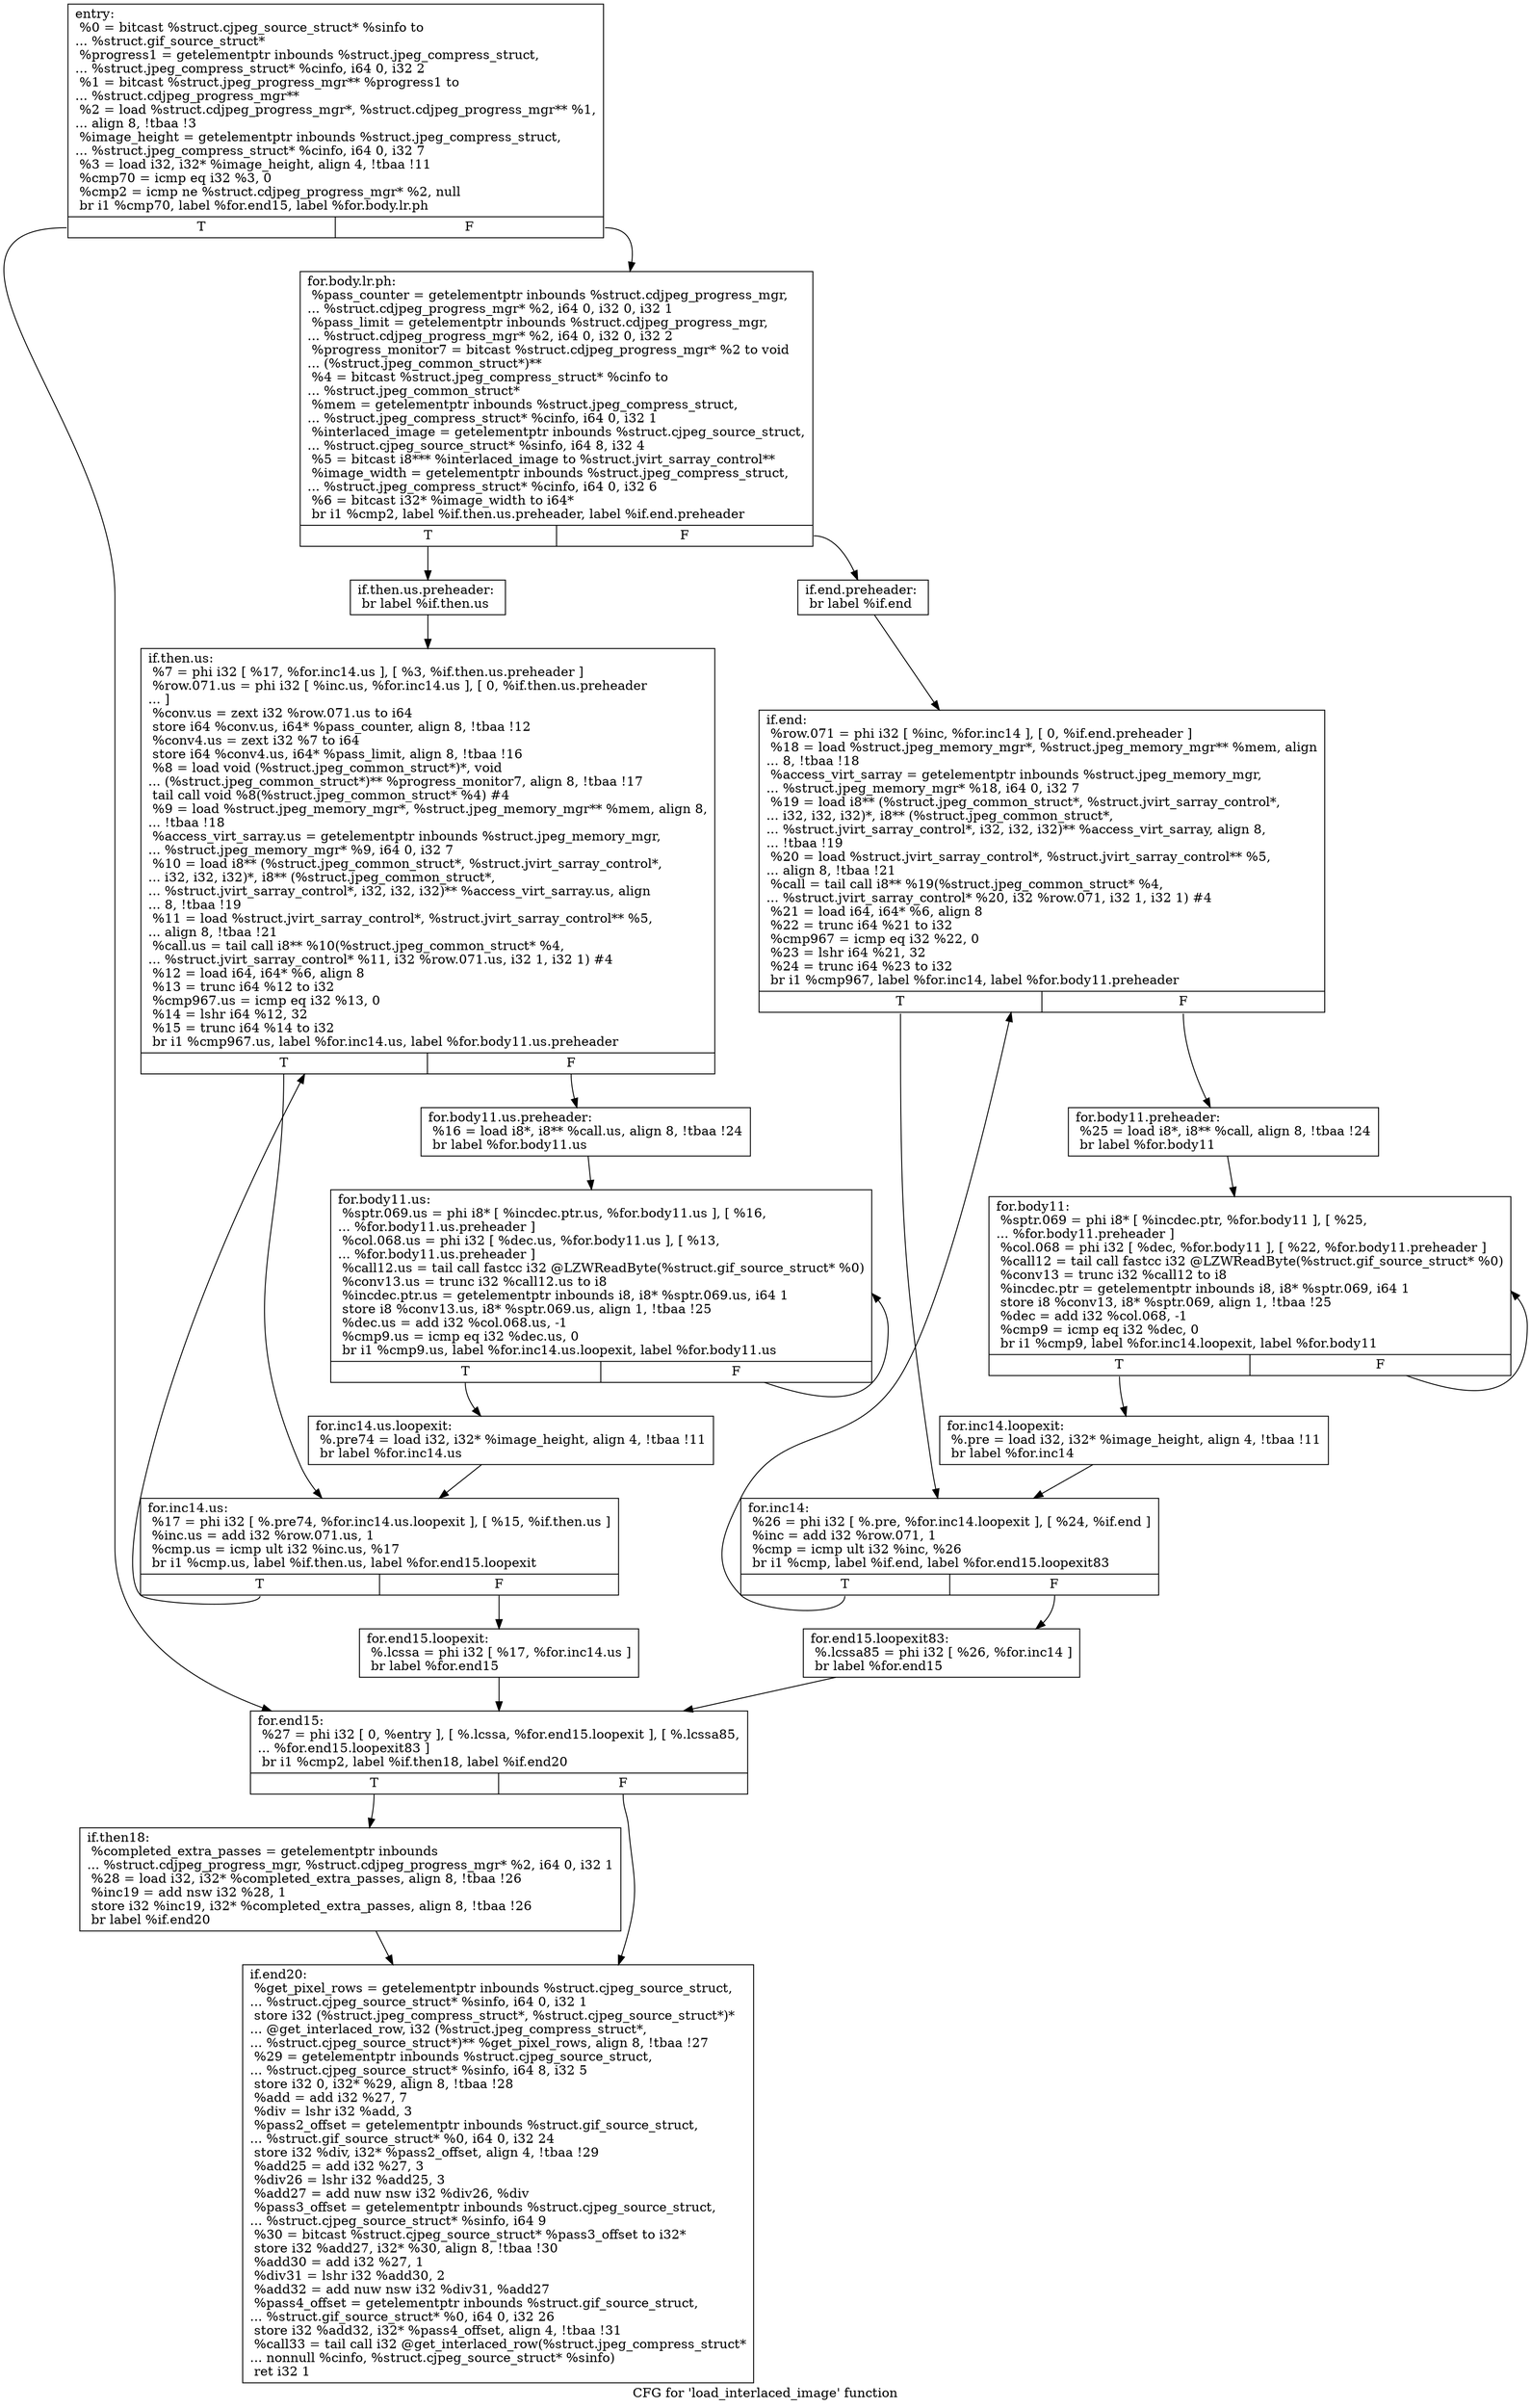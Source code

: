 digraph "CFG for 'load_interlaced_image' function" {
	label="CFG for 'load_interlaced_image' function";

	Node0x6a0f740 [shape=record,label="{entry:\l  %0 = bitcast %struct.cjpeg_source_struct* %sinfo to\l... %struct.gif_source_struct*\l  %progress1 = getelementptr inbounds %struct.jpeg_compress_struct,\l... %struct.jpeg_compress_struct* %cinfo, i64 0, i32 2\l  %1 = bitcast %struct.jpeg_progress_mgr** %progress1 to\l... %struct.cdjpeg_progress_mgr**\l  %2 = load %struct.cdjpeg_progress_mgr*, %struct.cdjpeg_progress_mgr** %1,\l... align 8, !tbaa !3\l  %image_height = getelementptr inbounds %struct.jpeg_compress_struct,\l... %struct.jpeg_compress_struct* %cinfo, i64 0, i32 7\l  %3 = load i32, i32* %image_height, align 4, !tbaa !11\l  %cmp70 = icmp eq i32 %3, 0\l  %cmp2 = icmp ne %struct.cdjpeg_progress_mgr* %2, null\l  br i1 %cmp70, label %for.end15, label %for.body.lr.ph\l|{<s0>T|<s1>F}}"];
	Node0x6a0f740:s0 -> Node0x6a12970;
	Node0x6a0f740:s1 -> Node0x6a12a50;
	Node0x6a12a50 [shape=record,label="{for.body.lr.ph:                                   \l  %pass_counter = getelementptr inbounds %struct.cdjpeg_progress_mgr,\l... %struct.cdjpeg_progress_mgr* %2, i64 0, i32 0, i32 1\l  %pass_limit = getelementptr inbounds %struct.cdjpeg_progress_mgr,\l... %struct.cdjpeg_progress_mgr* %2, i64 0, i32 0, i32 2\l  %progress_monitor7 = bitcast %struct.cdjpeg_progress_mgr* %2 to void\l... (%struct.jpeg_common_struct*)**\l  %4 = bitcast %struct.jpeg_compress_struct* %cinfo to\l... %struct.jpeg_common_struct*\l  %mem = getelementptr inbounds %struct.jpeg_compress_struct,\l... %struct.jpeg_compress_struct* %cinfo, i64 0, i32 1\l  %interlaced_image = getelementptr inbounds %struct.cjpeg_source_struct,\l... %struct.cjpeg_source_struct* %sinfo, i64 8, i32 4\l  %5 = bitcast i8*** %interlaced_image to %struct.jvirt_sarray_control**\l  %image_width = getelementptr inbounds %struct.jpeg_compress_struct,\l... %struct.jpeg_compress_struct* %cinfo, i64 0, i32 6\l  %6 = bitcast i32* %image_width to i64*\l  br i1 %cmp2, label %if.then.us.preheader, label %if.end.preheader\l|{<s0>T|<s1>F}}"];
	Node0x6a12a50:s0 -> Node0x6a132d0;
	Node0x6a12a50:s1 -> Node0x6a133d0;
	Node0x6a133d0 [shape=record,label="{if.end.preheader:                                 \l  br label %if.end\l}"];
	Node0x6a133d0 -> Node0x6a13560;
	Node0x6a132d0 [shape=record,label="{if.then.us.preheader:                             \l  br label %if.then.us\l}"];
	Node0x6a132d0 -> Node0x6a13610;
	Node0x6a13610 [shape=record,label="{if.then.us:                                       \l  %7 = phi i32 [ %17, %for.inc14.us ], [ %3, %if.then.us.preheader ]\l  %row.071.us = phi i32 [ %inc.us, %for.inc14.us ], [ 0, %if.then.us.preheader\l... ]\l  %conv.us = zext i32 %row.071.us to i64\l  store i64 %conv.us, i64* %pass_counter, align 8, !tbaa !12\l  %conv4.us = zext i32 %7 to i64\l  store i64 %conv4.us, i64* %pass_limit, align 8, !tbaa !16\l  %8 = load void (%struct.jpeg_common_struct*)*, void\l... (%struct.jpeg_common_struct*)** %progress_monitor7, align 8, !tbaa !17\l  tail call void %8(%struct.jpeg_common_struct* %4) #4\l  %9 = load %struct.jpeg_memory_mgr*, %struct.jpeg_memory_mgr** %mem, align 8,\l... !tbaa !18\l  %access_virt_sarray.us = getelementptr inbounds %struct.jpeg_memory_mgr,\l... %struct.jpeg_memory_mgr* %9, i64 0, i32 7\l  %10 = load i8** (%struct.jpeg_common_struct*, %struct.jvirt_sarray_control*,\l... i32, i32, i32)*, i8** (%struct.jpeg_common_struct*,\l... %struct.jvirt_sarray_control*, i32, i32, i32)** %access_virt_sarray.us, align\l... 8, !tbaa !19\l  %11 = load %struct.jvirt_sarray_control*, %struct.jvirt_sarray_control** %5,\l... align 8, !tbaa !21\l  %call.us = tail call i8** %10(%struct.jpeg_common_struct* %4,\l... %struct.jvirt_sarray_control* %11, i32 %row.071.us, i32 1, i32 1) #4\l  %12 = load i64, i64* %6, align 8\l  %13 = trunc i64 %12 to i32\l  %cmp967.us = icmp eq i32 %13, 0\l  %14 = lshr i64 %12, 32\l  %15 = trunc i64 %14 to i32\l  br i1 %cmp967.us, label %for.inc14.us, label %for.body11.us.preheader\l|{<s0>T|<s1>F}}"];
	Node0x6a13610:s0 -> Node0x6a13700;
	Node0x6a13610:s1 -> Node0x6a15000;
	Node0x6a15000 [shape=record,label="{for.body11.us.preheader:                          \l  %16 = load i8*, i8** %call.us, align 8, !tbaa !24\l  br label %for.body11.us\l}"];
	Node0x6a15000 -> Node0x6a13fb0;
	Node0x6a13fb0 [shape=record,label="{for.body11.us:                                    \l  %sptr.069.us = phi i8* [ %incdec.ptr.us, %for.body11.us ], [ %16,\l... %for.body11.us.preheader ]\l  %col.068.us = phi i32 [ %dec.us, %for.body11.us ], [ %13,\l... %for.body11.us.preheader ]\l  %call12.us = tail call fastcc i32 @LZWReadByte(%struct.gif_source_struct* %0)\l  %conv13.us = trunc i32 %call12.us to i8\l  %incdec.ptr.us = getelementptr inbounds i8, i8* %sptr.069.us, i64 1\l  store i8 %conv13.us, i8* %sptr.069.us, align 1, !tbaa !25\l  %dec.us = add i32 %col.068.us, -1\l  %cmp9.us = icmp eq i32 %dec.us, 0\l  br i1 %cmp9.us, label %for.inc14.us.loopexit, label %for.body11.us\l|{<s0>T|<s1>F}}"];
	Node0x6a13fb0:s0 -> Node0x6a15b20;
	Node0x6a13fb0:s1 -> Node0x6a13fb0;
	Node0x6a15b20 [shape=record,label="{for.inc14.us.loopexit:                            \l  %.pre74 = load i32, i32* %image_height, align 4, !tbaa !11\l  br label %for.inc14.us\l}"];
	Node0x6a15b20 -> Node0x6a13700;
	Node0x6a13700 [shape=record,label="{for.inc14.us:                                     \l  %17 = phi i32 [ %.pre74, %for.inc14.us.loopexit ], [ %15, %if.then.us ]\l  %inc.us = add i32 %row.071.us, 1\l  %cmp.us = icmp ult i32 %inc.us, %17\l  br i1 %cmp.us, label %if.then.us, label %for.end15.loopexit\l|{<s0>T|<s1>F}}"];
	Node0x6a13700:s0 -> Node0x6a13610;
	Node0x6a13700:s1 -> Node0x6a15dc0;
	Node0x6a13560 [shape=record,label="{if.end:                                           \l  %row.071 = phi i32 [ %inc, %for.inc14 ], [ 0, %if.end.preheader ]\l  %18 = load %struct.jpeg_memory_mgr*, %struct.jpeg_memory_mgr** %mem, align\l... 8, !tbaa !18\l  %access_virt_sarray = getelementptr inbounds %struct.jpeg_memory_mgr,\l... %struct.jpeg_memory_mgr* %18, i64 0, i32 7\l  %19 = load i8** (%struct.jpeg_common_struct*, %struct.jvirt_sarray_control*,\l... i32, i32, i32)*, i8** (%struct.jpeg_common_struct*,\l... %struct.jvirt_sarray_control*, i32, i32, i32)** %access_virt_sarray, align 8,\l... !tbaa !19\l  %20 = load %struct.jvirt_sarray_control*, %struct.jvirt_sarray_control** %5,\l... align 8, !tbaa !21\l  %call = tail call i8** %19(%struct.jpeg_common_struct* %4,\l... %struct.jvirt_sarray_control* %20, i32 %row.071, i32 1, i32 1) #4\l  %21 = load i64, i64* %6, align 8\l  %22 = trunc i64 %21 to i32\l  %cmp967 = icmp eq i32 %22, 0\l  %23 = lshr i64 %21, 32\l  %24 = trunc i64 %23 to i32\l  br i1 %cmp967, label %for.inc14, label %for.body11.preheader\l|{<s0>T|<s1>F}}"];
	Node0x6a13560:s0 -> Node0x6a15f10;
	Node0x6a13560:s1 -> Node0x6a16c50;
	Node0x6a16c50 [shape=record,label="{for.body11.preheader:                             \l  %25 = load i8*, i8** %call, align 8, !tbaa !24\l  br label %for.body11\l}"];
	Node0x6a16c50 -> Node0x6a16d90;
	Node0x6a16d90 [shape=record,label="{for.body11:                                       \l  %sptr.069 = phi i8* [ %incdec.ptr, %for.body11 ], [ %25,\l... %for.body11.preheader ]\l  %col.068 = phi i32 [ %dec, %for.body11 ], [ %22, %for.body11.preheader ]\l  %call12 = tail call fastcc i32 @LZWReadByte(%struct.gif_source_struct* %0)\l  %conv13 = trunc i32 %call12 to i8\l  %incdec.ptr = getelementptr inbounds i8, i8* %sptr.069, i64 1\l  store i8 %conv13, i8* %sptr.069, align 1, !tbaa !25\l  %dec = add i32 %col.068, -1\l  %cmp9 = icmp eq i32 %dec, 0\l  br i1 %cmp9, label %for.inc14.loopexit, label %for.body11\l|{<s0>T|<s1>F}}"];
	Node0x6a16d90:s0 -> Node0x6a177e0;
	Node0x6a16d90:s1 -> Node0x6a16d90;
	Node0x6a177e0 [shape=record,label="{for.inc14.loopexit:                               \l  %.pre = load i32, i32* %image_height, align 4, !tbaa !11\l  br label %for.inc14\l}"];
	Node0x6a177e0 -> Node0x6a15f10;
	Node0x6a15f10 [shape=record,label="{for.inc14:                                        \l  %26 = phi i32 [ %.pre, %for.inc14.loopexit ], [ %24, %if.end ]\l  %inc = add i32 %row.071, 1\l  %cmp = icmp ult i32 %inc, %26\l  br i1 %cmp, label %if.end, label %for.end15.loopexit83\l|{<s0>T|<s1>F}}"];
	Node0x6a15f10:s0 -> Node0x6a13560;
	Node0x6a15f10:s1 -> Node0x6a17a80;
	Node0x6a15dc0 [shape=record,label="{for.end15.loopexit:                               \l  %.lcssa = phi i32 [ %17, %for.inc14.us ]\l  br label %for.end15\l}"];
	Node0x6a15dc0 -> Node0x6a12970;
	Node0x6a17a80 [shape=record,label="{for.end15.loopexit83:                             \l  %.lcssa85 = phi i32 [ %26, %for.inc14 ]\l  br label %for.end15\l}"];
	Node0x6a17a80 -> Node0x6a12970;
	Node0x6a12970 [shape=record,label="{for.end15:                                        \l  %27 = phi i32 [ 0, %entry ], [ %.lcssa, %for.end15.loopexit ], [ %.lcssa85,\l... %for.end15.loopexit83 ]\l  br i1 %cmp2, label %if.then18, label %if.end20\l|{<s0>T|<s1>F}}"];
	Node0x6a12970:s0 -> Node0x6a17d70;
	Node0x6a12970:s1 -> Node0x6a17e20;
	Node0x6a17d70 [shape=record,label="{if.then18:                                        \l  %completed_extra_passes = getelementptr inbounds\l... %struct.cdjpeg_progress_mgr, %struct.cdjpeg_progress_mgr* %2, i64 0, i32 1\l  %28 = load i32, i32* %completed_extra_passes, align 8, !tbaa !26\l  %inc19 = add nsw i32 %28, 1\l  store i32 %inc19, i32* %completed_extra_passes, align 8, !tbaa !26\l  br label %if.end20\l}"];
	Node0x6a17d70 -> Node0x6a17e20;
	Node0x6a17e20 [shape=record,label="{if.end20:                                         \l  %get_pixel_rows = getelementptr inbounds %struct.cjpeg_source_struct,\l... %struct.cjpeg_source_struct* %sinfo, i64 0, i32 1\l  store i32 (%struct.jpeg_compress_struct*, %struct.cjpeg_source_struct*)*\l... @get_interlaced_row, i32 (%struct.jpeg_compress_struct*,\l... %struct.cjpeg_source_struct*)** %get_pixel_rows, align 8, !tbaa !27\l  %29 = getelementptr inbounds %struct.cjpeg_source_struct,\l... %struct.cjpeg_source_struct* %sinfo, i64 8, i32 5\l  store i32 0, i32* %29, align 8, !tbaa !28\l  %add = add i32 %27, 7\l  %div = lshr i32 %add, 3\l  %pass2_offset = getelementptr inbounds %struct.gif_source_struct,\l... %struct.gif_source_struct* %0, i64 0, i32 24\l  store i32 %div, i32* %pass2_offset, align 4, !tbaa !29\l  %add25 = add i32 %27, 3\l  %div26 = lshr i32 %add25, 3\l  %add27 = add nuw nsw i32 %div26, %div\l  %pass3_offset = getelementptr inbounds %struct.cjpeg_source_struct,\l... %struct.cjpeg_source_struct* %sinfo, i64 9\l  %30 = bitcast %struct.cjpeg_source_struct* %pass3_offset to i32*\l  store i32 %add27, i32* %30, align 8, !tbaa !30\l  %add30 = add i32 %27, 1\l  %div31 = lshr i32 %add30, 2\l  %add32 = add nuw nsw i32 %div31, %add27\l  %pass4_offset = getelementptr inbounds %struct.gif_source_struct,\l... %struct.gif_source_struct* %0, i64 0, i32 26\l  store i32 %add32, i32* %pass4_offset, align 4, !tbaa !31\l  %call33 = tail call i32 @get_interlaced_row(%struct.jpeg_compress_struct*\l... nonnull %cinfo, %struct.cjpeg_source_struct* %sinfo)\l  ret i32 1\l}"];
}
